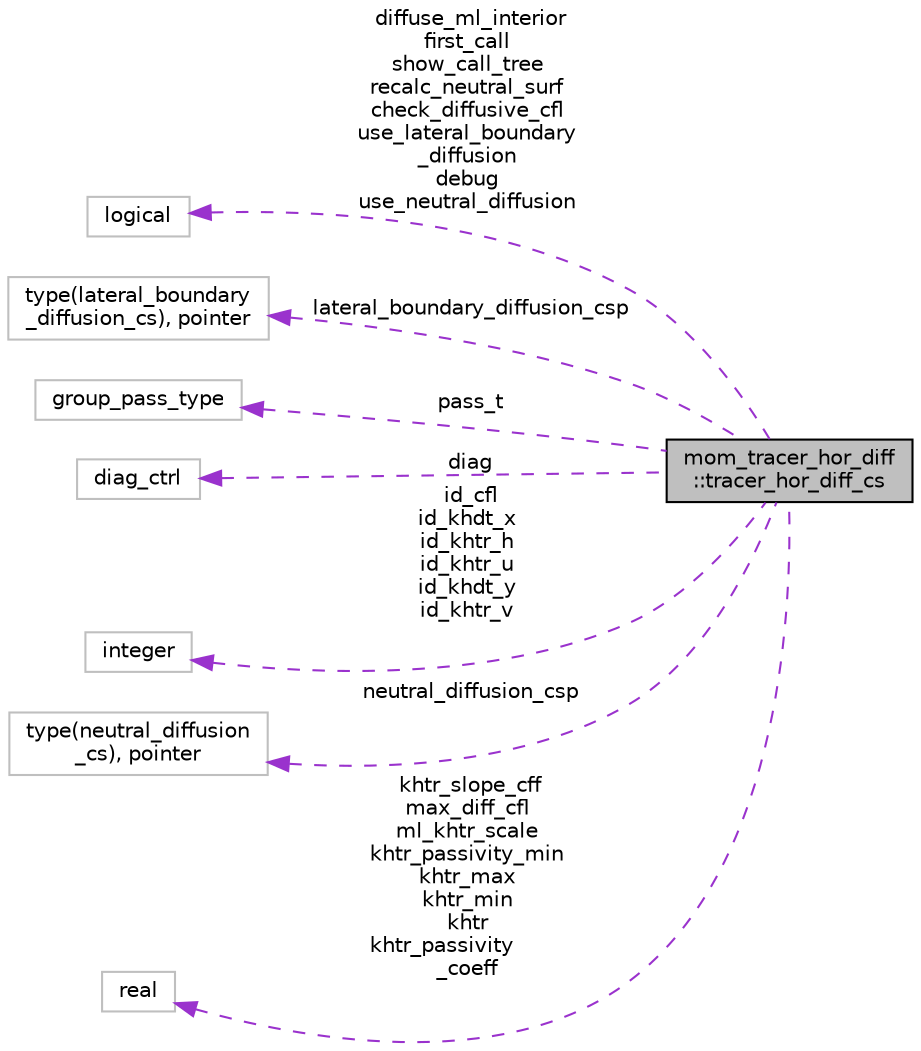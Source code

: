 digraph "mom_tracer_hor_diff::tracer_hor_diff_cs"
{
 // INTERACTIVE_SVG=YES
 // LATEX_PDF_SIZE
  edge [fontname="Helvetica",fontsize="10",labelfontname="Helvetica",labelfontsize="10"];
  node [fontname="Helvetica",fontsize="10",shape=record];
  rankdir="LR";
  Node1 [label="mom_tracer_hor_diff\l::tracer_hor_diff_cs",height=0.2,width=0.4,color="black", fillcolor="grey75", style="filled", fontcolor="black",tooltip="The ocntrol structure for along-layer and epineutral tracer diffusion."];
  Node2 -> Node1 [dir="back",color="darkorchid3",fontsize="10",style="dashed",label=" diffuse_ml_interior\nfirst_call\nshow_call_tree\nrecalc_neutral_surf\ncheck_diffusive_cfl\nuse_lateral_boundary\l_diffusion\ndebug\nuse_neutral_diffusion" ,fontname="Helvetica"];
  Node2 [label="logical",height=0.2,width=0.4,color="grey75", fillcolor="white", style="filled",tooltip=" "];
  Node3 -> Node1 [dir="back",color="darkorchid3",fontsize="10",style="dashed",label=" lateral_boundary_diffusion_csp" ,fontname="Helvetica"];
  Node3 [label="type(lateral_boundary\l_diffusion_cs), pointer",height=0.2,width=0.4,color="grey75", fillcolor="white", style="filled",tooltip=" "];
  Node4 -> Node1 [dir="back",color="darkorchid3",fontsize="10",style="dashed",label=" pass_t" ,fontname="Helvetica"];
  Node4 [label="group_pass_type",height=0.2,width=0.4,color="grey75", fillcolor="white", style="filled",tooltip=" "];
  Node5 -> Node1 [dir="back",color="darkorchid3",fontsize="10",style="dashed",label=" diag" ,fontname="Helvetica"];
  Node5 [label="diag_ctrl",height=0.2,width=0.4,color="grey75", fillcolor="white", style="filled",tooltip=" "];
  Node6 -> Node1 [dir="back",color="darkorchid3",fontsize="10",style="dashed",label=" id_cfl\nid_khdt_x\nid_khtr_h\nid_khtr_u\nid_khdt_y\nid_khtr_v" ,fontname="Helvetica"];
  Node6 [label="integer",height=0.2,width=0.4,color="grey75", fillcolor="white", style="filled",tooltip=" "];
  Node7 -> Node1 [dir="back",color="darkorchid3",fontsize="10",style="dashed",label=" neutral_diffusion_csp" ,fontname="Helvetica"];
  Node7 [label="type(neutral_diffusion\l_cs), pointer",height=0.2,width=0.4,color="grey75", fillcolor="white", style="filled",tooltip=" "];
  Node8 -> Node1 [dir="back",color="darkorchid3",fontsize="10",style="dashed",label=" khtr_slope_cff\nmax_diff_cfl\nml_khtr_scale\nkhtr_passivity_min\nkhtr_max\nkhtr_min\nkhtr\nkhtr_passivity\l_coeff" ,fontname="Helvetica"];
  Node8 [label="real",height=0.2,width=0.4,color="grey75", fillcolor="white", style="filled",tooltip=" "];
}
